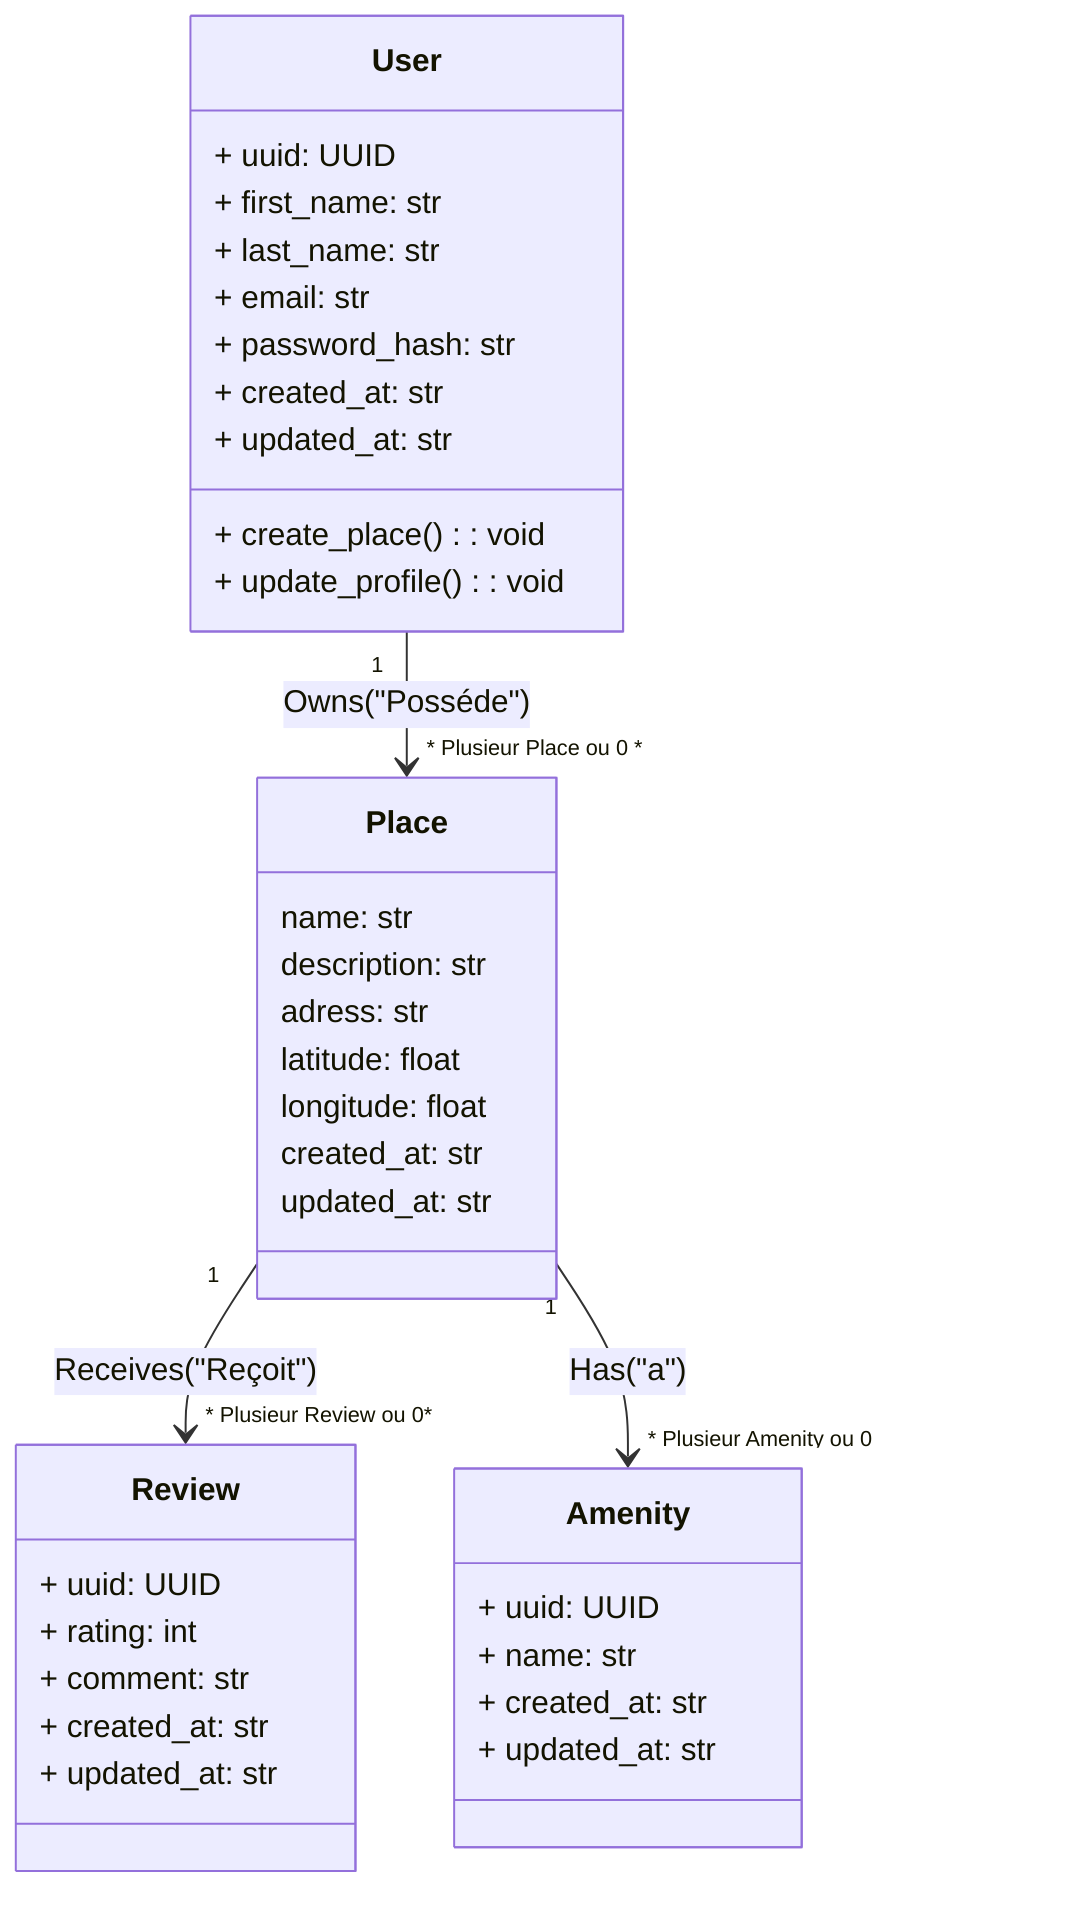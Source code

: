 classDiagram
class User {
    + uuid: UUID
    + first_name: str
    + last_name: str
    + email: str
    + password_hash: str
    + created_at: str
    + updated_at: str
    + create_place(): void
    + update_profile(): void
}
class Place {
    name: str
    description: str
    adress: str
    latitude: float
    longitude: float
    created_at: str
    updated_at: str
}


class Review {
    + uuid: UUID
    + rating: int
    + comment: str
    + created_at: str
    + updated_at: str
}

class Amenity {
    + uuid: UUID
    + name: str
    + created_at: str
    + updated_at: str
}

User "1" --> "* Plusieur Place ou 0 *" Place : Owns("Posséde")
Place "1" --> "* Plusieur Review ou 0*" Review : Receives("Reçoit")
Place "1" --> "* Plusieur Amenity ou 0" Amenity : Has("a")